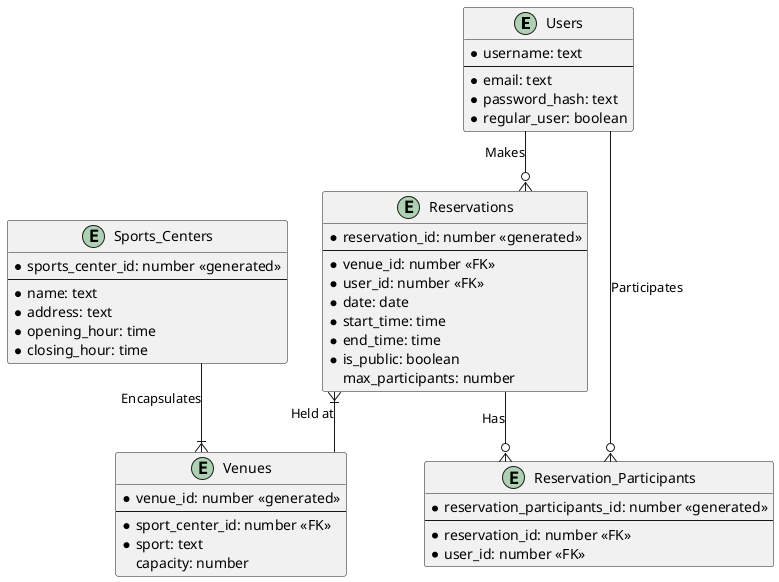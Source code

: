 @startuml

skinparam Linetype ortho

entity Users{
    *username: text
    --
    *email: text
    *password_hash: text
    *regular_user: boolean
}

entity Sports_Centers {
    *sports_center_id: number <<generated>>
    --
    *name: text
    *address: text
    *opening_hour: time
    *closing_hour: time
}

entity Venues {
    *venue_id: number <<generated>>
    --
    *sport_center_id: number <<FK>>
    *sport: text
    capacity: number
}

entity Reservations {
    *reservation_id: number <<generated>>
    --
    *venue_id: number <<FK>>
    *user_id: number <<FK>> 
    *date: date
    *start_time: time
    *end_time: time
    *is_public: boolean
    max_participants: number
}

entity Reservation_Participants {
    *reservation_participants_id: number <<generated>>
    --
    *reservation_id: number <<FK>>
    *user_id: number <<FK>>
}

Sports_Centers --|{ Venues : Encapsulates
Reservations }|-- Venues : Held at
Users --o{ Reservations : Makes
Users --o{ Reservation_Participants : Participates
Reservations --o{ Reservation_Participants : Has



@enduml